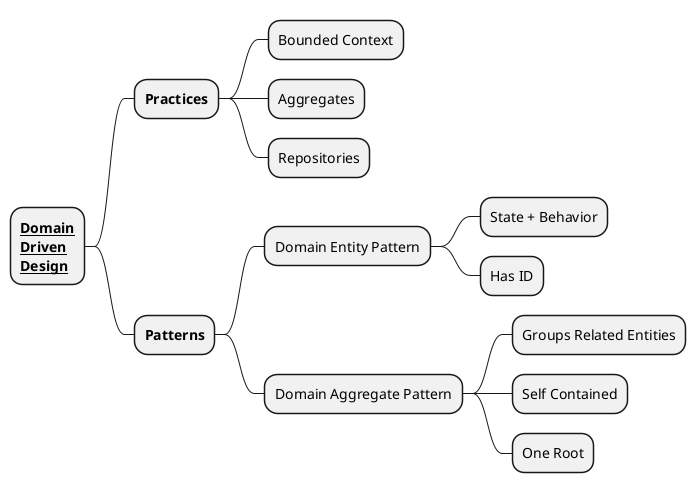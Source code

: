 @startmindmap DDD Patterns
*:__**Domain**__
__**Driven**__
__**Design**__;

** **Practices**
*** Bounded Context
*** Aggregates
*** Repositories

** **Patterns**
*** Domain Entity Pattern
**** State + Behavior
**** Has ID

*** Domain Aggregate Pattern
**** Groups Related Entities
**** Self Contained
**** One Root
@endmindmap
